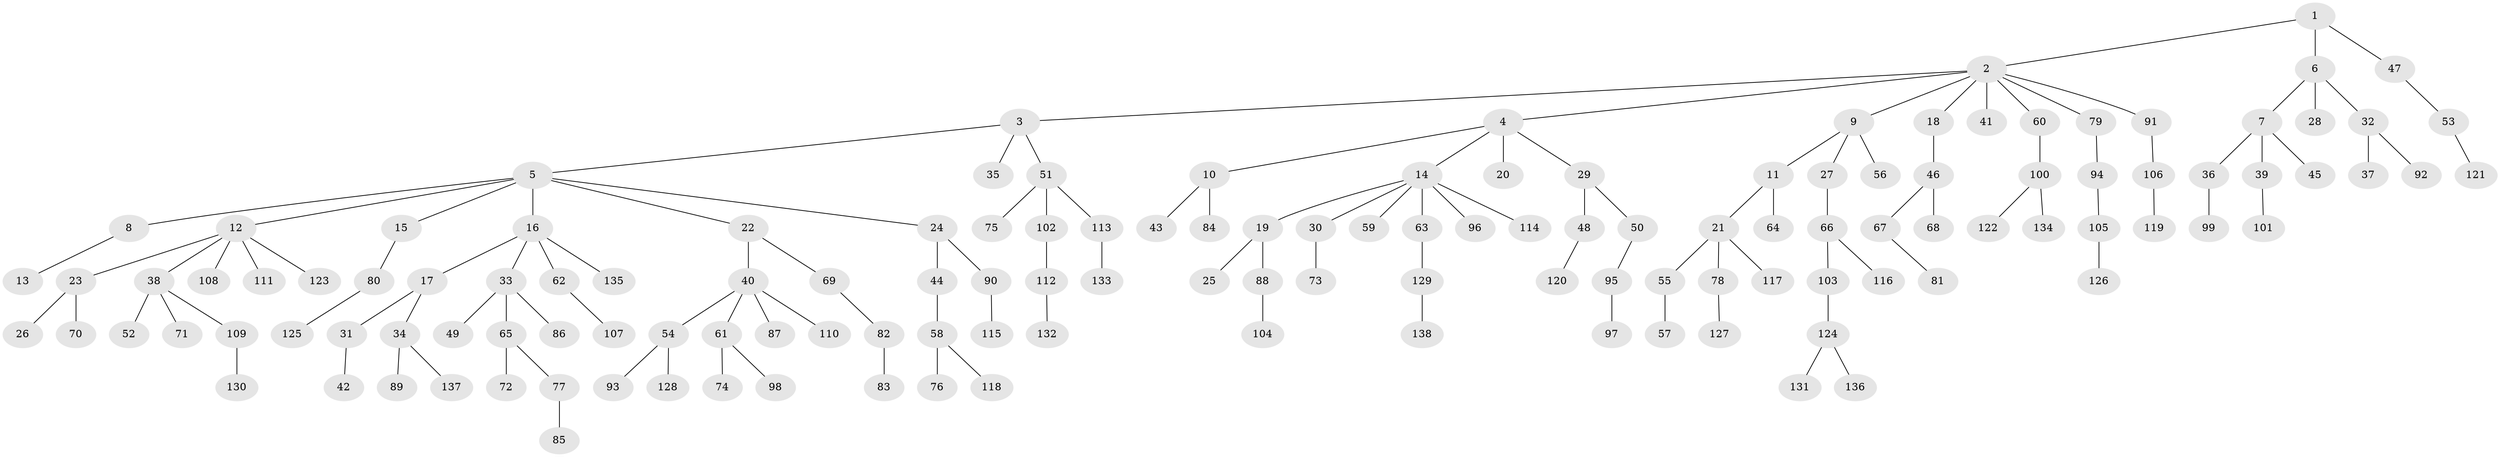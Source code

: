 // Generated by graph-tools (version 1.1) at 2025/11/02/27/25 16:11:26]
// undirected, 138 vertices, 137 edges
graph export_dot {
graph [start="1"]
  node [color=gray90,style=filled];
  1;
  2;
  3;
  4;
  5;
  6;
  7;
  8;
  9;
  10;
  11;
  12;
  13;
  14;
  15;
  16;
  17;
  18;
  19;
  20;
  21;
  22;
  23;
  24;
  25;
  26;
  27;
  28;
  29;
  30;
  31;
  32;
  33;
  34;
  35;
  36;
  37;
  38;
  39;
  40;
  41;
  42;
  43;
  44;
  45;
  46;
  47;
  48;
  49;
  50;
  51;
  52;
  53;
  54;
  55;
  56;
  57;
  58;
  59;
  60;
  61;
  62;
  63;
  64;
  65;
  66;
  67;
  68;
  69;
  70;
  71;
  72;
  73;
  74;
  75;
  76;
  77;
  78;
  79;
  80;
  81;
  82;
  83;
  84;
  85;
  86;
  87;
  88;
  89;
  90;
  91;
  92;
  93;
  94;
  95;
  96;
  97;
  98;
  99;
  100;
  101;
  102;
  103;
  104;
  105;
  106;
  107;
  108;
  109;
  110;
  111;
  112;
  113;
  114;
  115;
  116;
  117;
  118;
  119;
  120;
  121;
  122;
  123;
  124;
  125;
  126;
  127;
  128;
  129;
  130;
  131;
  132;
  133;
  134;
  135;
  136;
  137;
  138;
  1 -- 2;
  1 -- 6;
  1 -- 47;
  2 -- 3;
  2 -- 4;
  2 -- 9;
  2 -- 18;
  2 -- 41;
  2 -- 60;
  2 -- 79;
  2 -- 91;
  3 -- 5;
  3 -- 35;
  3 -- 51;
  4 -- 10;
  4 -- 14;
  4 -- 20;
  4 -- 29;
  5 -- 8;
  5 -- 12;
  5 -- 15;
  5 -- 16;
  5 -- 22;
  5 -- 24;
  6 -- 7;
  6 -- 28;
  6 -- 32;
  7 -- 36;
  7 -- 39;
  7 -- 45;
  8 -- 13;
  9 -- 11;
  9 -- 27;
  9 -- 56;
  10 -- 43;
  10 -- 84;
  11 -- 21;
  11 -- 64;
  12 -- 23;
  12 -- 38;
  12 -- 108;
  12 -- 111;
  12 -- 123;
  14 -- 19;
  14 -- 30;
  14 -- 59;
  14 -- 63;
  14 -- 96;
  14 -- 114;
  15 -- 80;
  16 -- 17;
  16 -- 33;
  16 -- 62;
  16 -- 135;
  17 -- 31;
  17 -- 34;
  18 -- 46;
  19 -- 25;
  19 -- 88;
  21 -- 55;
  21 -- 78;
  21 -- 117;
  22 -- 40;
  22 -- 69;
  23 -- 26;
  23 -- 70;
  24 -- 44;
  24 -- 90;
  27 -- 66;
  29 -- 48;
  29 -- 50;
  30 -- 73;
  31 -- 42;
  32 -- 37;
  32 -- 92;
  33 -- 49;
  33 -- 65;
  33 -- 86;
  34 -- 89;
  34 -- 137;
  36 -- 99;
  38 -- 52;
  38 -- 71;
  38 -- 109;
  39 -- 101;
  40 -- 54;
  40 -- 61;
  40 -- 87;
  40 -- 110;
  44 -- 58;
  46 -- 67;
  46 -- 68;
  47 -- 53;
  48 -- 120;
  50 -- 95;
  51 -- 75;
  51 -- 102;
  51 -- 113;
  53 -- 121;
  54 -- 93;
  54 -- 128;
  55 -- 57;
  58 -- 76;
  58 -- 118;
  60 -- 100;
  61 -- 74;
  61 -- 98;
  62 -- 107;
  63 -- 129;
  65 -- 72;
  65 -- 77;
  66 -- 103;
  66 -- 116;
  67 -- 81;
  69 -- 82;
  77 -- 85;
  78 -- 127;
  79 -- 94;
  80 -- 125;
  82 -- 83;
  88 -- 104;
  90 -- 115;
  91 -- 106;
  94 -- 105;
  95 -- 97;
  100 -- 122;
  100 -- 134;
  102 -- 112;
  103 -- 124;
  105 -- 126;
  106 -- 119;
  109 -- 130;
  112 -- 132;
  113 -- 133;
  124 -- 131;
  124 -- 136;
  129 -- 138;
}
